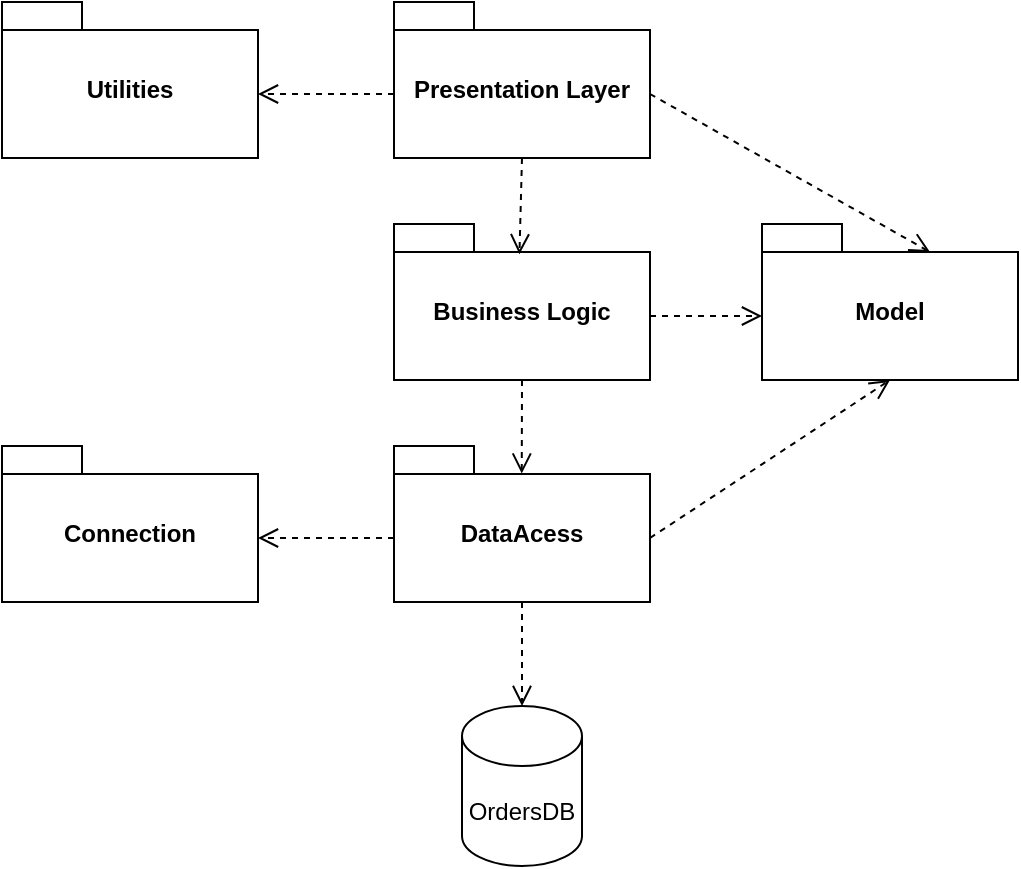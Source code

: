 <mxfile version="26.2.12" pages="3">
  <diagram name="Package-Diagram" id="-4kcNOzpLKwisnCuhh6N">
    <mxGraphModel dx="1669" dy="765" grid="0" gridSize="10" guides="1" tooltips="1" connect="1" arrows="1" fold="1" page="0" pageScale="1" pageWidth="850" pageHeight="1100" math="0" shadow="0">
      <root>
        <mxCell id="0" />
        <mxCell id="1" parent="0" />
        <mxCell id="PjSp7jdSA5BGJm08OEUA-1" value="Presentation Layer" style="shape=folder;fontStyle=1;spacingTop=10;tabWidth=40;tabHeight=14;tabPosition=left;html=1;whiteSpace=wrap;" vertex="1" parent="1">
          <mxGeometry x="136" y="16" width="128" height="78" as="geometry" />
        </mxCell>
        <mxCell id="PjSp7jdSA5BGJm08OEUA-5" value="Business Logic" style="shape=folder;fontStyle=1;spacingTop=10;tabWidth=40;tabHeight=14;tabPosition=left;html=1;whiteSpace=wrap;" vertex="1" parent="1">
          <mxGeometry x="136" y="127" width="128" height="78" as="geometry" />
        </mxCell>
        <mxCell id="PjSp7jdSA5BGJm08OEUA-6" value="DataAcess" style="shape=folder;fontStyle=1;spacingTop=10;tabWidth=40;tabHeight=14;tabPosition=left;html=1;whiteSpace=wrap;" vertex="1" parent="1">
          <mxGeometry x="136" y="238" width="128" height="78" as="geometry" />
        </mxCell>
        <mxCell id="PjSp7jdSA5BGJm08OEUA-7" value="Connection" style="shape=folder;fontStyle=1;spacingTop=10;tabWidth=40;tabHeight=14;tabPosition=left;html=1;whiteSpace=wrap;" vertex="1" parent="1">
          <mxGeometry x="-60" y="238" width="128" height="78" as="geometry" />
        </mxCell>
        <mxCell id="PjSp7jdSA5BGJm08OEUA-8" value="Model" style="shape=folder;fontStyle=1;spacingTop=10;tabWidth=40;tabHeight=14;tabPosition=left;html=1;whiteSpace=wrap;" vertex="1" parent="1">
          <mxGeometry x="320" y="127" width="128" height="78" as="geometry" />
        </mxCell>
        <mxCell id="PjSp7jdSA5BGJm08OEUA-9" value="Utilities" style="shape=folder;fontStyle=1;spacingTop=10;tabWidth=40;tabHeight=14;tabPosition=left;html=1;whiteSpace=wrap;" vertex="1" parent="1">
          <mxGeometry x="-60" y="16" width="128" height="78" as="geometry" />
        </mxCell>
        <mxCell id="PjSp7jdSA5BGJm08OEUA-10" value="" style="html=1;verticalAlign=bottom;endArrow=open;dashed=1;endSize=8;curved=0;rounded=0;fontSize=12;entryX=0;entryY=0;entryDx=128;entryDy=46;entryPerimeter=0;exitX=0;exitY=0;exitDx=0;exitDy=46;exitPerimeter=0;" edge="1" parent="1" source="PjSp7jdSA5BGJm08OEUA-1" target="PjSp7jdSA5BGJm08OEUA-9">
          <mxGeometry relative="1" as="geometry">
            <mxPoint x="174" y="229" as="sourcePoint" />
            <mxPoint x="94" y="229" as="targetPoint" />
          </mxGeometry>
        </mxCell>
        <mxCell id="PjSp7jdSA5BGJm08OEUA-11" value="" style="html=1;verticalAlign=bottom;endArrow=open;dashed=1;endSize=8;curved=0;rounded=0;fontSize=12;exitX=0.5;exitY=1;exitDx=0;exitDy=0;exitPerimeter=0;entryX=0.49;entryY=0.194;entryDx=0;entryDy=0;entryPerimeter=0;" edge="1" parent="1" source="PjSp7jdSA5BGJm08OEUA-1" target="PjSp7jdSA5BGJm08OEUA-5">
          <mxGeometry relative="1" as="geometry">
            <mxPoint x="241" y="229" as="sourcePoint" />
            <mxPoint x="161" y="229" as="targetPoint" />
          </mxGeometry>
        </mxCell>
        <mxCell id="PjSp7jdSA5BGJm08OEUA-12" value="" style="html=1;verticalAlign=bottom;endArrow=open;dashed=1;endSize=8;curved=0;rounded=0;fontSize=12;exitX=0.5;exitY=1;exitDx=0;exitDy=0;exitPerimeter=0;entryX=0.499;entryY=0.177;entryDx=0;entryDy=0;entryPerimeter=0;" edge="1" parent="1" source="PjSp7jdSA5BGJm08OEUA-5" target="PjSp7jdSA5BGJm08OEUA-6">
          <mxGeometry relative="1" as="geometry">
            <mxPoint x="224" y="232" as="sourcePoint" />
            <mxPoint x="220" y="248" as="targetPoint" />
          </mxGeometry>
        </mxCell>
        <mxCell id="PjSp7jdSA5BGJm08OEUA-14" value="" style="html=1;verticalAlign=bottom;endArrow=open;dashed=1;endSize=8;curved=0;rounded=0;fontSize=12;entryX=0;entryY=0;entryDx=0;entryDy=46;entryPerimeter=0;exitX=0;exitY=0;exitDx=128;exitDy=46;exitPerimeter=0;" edge="1" parent="1" source="PjSp7jdSA5BGJm08OEUA-5" target="PjSp7jdSA5BGJm08OEUA-8">
          <mxGeometry relative="1" as="geometry">
            <mxPoint x="241" y="229" as="sourcePoint" />
            <mxPoint x="161" y="229" as="targetPoint" />
          </mxGeometry>
        </mxCell>
        <mxCell id="PjSp7jdSA5BGJm08OEUA-15" value="" style="html=1;verticalAlign=bottom;endArrow=open;dashed=1;endSize=8;curved=0;rounded=0;fontSize=12;exitX=0;exitY=0;exitDx=128;exitDy=46;exitPerimeter=0;entryX=0.5;entryY=1;entryDx=0;entryDy=0;entryPerimeter=0;" edge="1" parent="1" source="PjSp7jdSA5BGJm08OEUA-6" target="PjSp7jdSA5BGJm08OEUA-8">
          <mxGeometry relative="1" as="geometry">
            <mxPoint x="241" y="229" as="sourcePoint" />
            <mxPoint x="161" y="229" as="targetPoint" />
          </mxGeometry>
        </mxCell>
        <mxCell id="PjSp7jdSA5BGJm08OEUA-16" value="" style="html=1;verticalAlign=bottom;endArrow=open;dashed=1;endSize=8;curved=0;rounded=0;fontSize=12;entryX=0;entryY=0;entryDx=128;entryDy=46;entryPerimeter=0;exitX=0;exitY=0;exitDx=0;exitDy=46;exitPerimeter=0;" edge="1" parent="1" source="PjSp7jdSA5BGJm08OEUA-6" target="PjSp7jdSA5BGJm08OEUA-7">
          <mxGeometry relative="1" as="geometry">
            <mxPoint x="241" y="229" as="sourcePoint" />
            <mxPoint x="161" y="229" as="targetPoint" />
          </mxGeometry>
        </mxCell>
        <mxCell id="PjSp7jdSA5BGJm08OEUA-17" value="OrdersDB" style="shape=cylinder3;whiteSpace=wrap;html=1;boundedLbl=1;backgroundOutline=1;size=15;" vertex="1" parent="1">
          <mxGeometry x="170" y="368" width="60" height="80" as="geometry" />
        </mxCell>
        <mxCell id="PjSp7jdSA5BGJm08OEUA-18" value="" style="html=1;verticalAlign=bottom;endArrow=open;dashed=1;endSize=8;curved=0;rounded=0;fontSize=12;entryX=0.5;entryY=0;entryDx=0;entryDy=0;entryPerimeter=0;exitX=0.5;exitY=1;exitDx=0;exitDy=0;exitPerimeter=0;" edge="1" parent="1" source="PjSp7jdSA5BGJm08OEUA-6" target="PjSp7jdSA5BGJm08OEUA-17">
          <mxGeometry relative="1" as="geometry">
            <mxPoint x="241" y="382" as="sourcePoint" />
            <mxPoint x="161" y="382" as="targetPoint" />
          </mxGeometry>
        </mxCell>
        <mxCell id="PjSp7jdSA5BGJm08OEUA-19" value="" style="html=1;verticalAlign=bottom;endArrow=open;dashed=1;endSize=8;curved=0;rounded=0;fontSize=12;entryX=0;entryY=0;entryDx=84;entryDy=14;entryPerimeter=0;exitX=0;exitY=0;exitDx=128;exitDy=46;exitPerimeter=0;" edge="1" parent="1" source="PjSp7jdSA5BGJm08OEUA-1" target="PjSp7jdSA5BGJm08OEUA-8">
          <mxGeometry relative="1" as="geometry">
            <mxPoint x="241" y="179" as="sourcePoint" />
            <mxPoint x="161" y="179" as="targetPoint" />
          </mxGeometry>
        </mxCell>
      </root>
    </mxGraphModel>
  </diagram>
  <diagram id="JmT1CQ8cXsfUS5jKB0Rc" name="UML_Class_Diagram">
    <mxGraphModel dx="2938" dy="2330" grid="0" gridSize="10" guides="1" tooltips="1" connect="1" arrows="1" fold="1" page="0" pageScale="1" pageWidth="850" pageHeight="1100" math="0" shadow="0">
      <root>
        <mxCell id="0" />
        <mxCell id="1" parent="0" />
        <mxCell id="Czbqzu1dcFvYARV3h8Ns-1" value="BillBLL" style="swimlane;fontStyle=1;align=center;verticalAlign=top;childLayout=stackLayout;horizontal=1;startSize=26;horizontalStack=0;resizeParent=1;resizeParentMax=0;resizeLast=0;collapsible=1;marginBottom=0;whiteSpace=wrap;html=1;" vertex="1" parent="1">
          <mxGeometry x="825" y="498" width="160" height="86" as="geometry" />
        </mxCell>
        <mxCell id="Czbqzu1dcFvYARV3h8Ns-2" value="- billDAO: BillDAO" style="text;strokeColor=none;fillColor=none;align=left;verticalAlign=top;spacingLeft=4;spacingRight=4;overflow=hidden;rotatable=0;points=[[0,0.5],[1,0.5]];portConstraint=eastwest;whiteSpace=wrap;html=1;" vertex="1" parent="Czbqzu1dcFvYARV3h8Ns-1">
          <mxGeometry y="26" width="160" height="26" as="geometry" />
        </mxCell>
        <mxCell id="Czbqzu1dcFvYARV3h8Ns-3" value="" style="line;strokeWidth=1;fillColor=none;align=left;verticalAlign=middle;spacingTop=-1;spacingLeft=3;spacingRight=3;rotatable=0;labelPosition=right;points=[];portConstraint=eastwest;strokeColor=inherit;" vertex="1" parent="Czbqzu1dcFvYARV3h8Ns-1">
          <mxGeometry y="52" width="160" height="8" as="geometry" />
        </mxCell>
        <mxCell id="Czbqzu1dcFvYARV3h8Ns-4" value="+getAllBills(): List&amp;lt;Bill&amp;gt;" style="text;strokeColor=none;fillColor=none;align=left;verticalAlign=top;spacingLeft=4;spacingRight=4;overflow=hidden;rotatable=0;points=[[0,0.5],[1,0.5]];portConstraint=eastwest;whiteSpace=wrap;html=1;" vertex="1" parent="Czbqzu1dcFvYARV3h8Ns-1">
          <mxGeometry y="60" width="160" height="26" as="geometry" />
        </mxCell>
        <mxCell id="Czbqzu1dcFvYARV3h8Ns-5" value="ClientBLL" style="swimlane;fontStyle=1;align=center;verticalAlign=top;childLayout=stackLayout;horizontal=1;startSize=26;horizontalStack=0;resizeParent=1;resizeParentMax=0;resizeLast=0;collapsible=1;marginBottom=0;whiteSpace=wrap;html=1;" vertex="1" parent="1">
          <mxGeometry x="-161" y="484" width="216" height="178" as="geometry" />
        </mxCell>
        <mxCell id="Czbqzu1dcFvYARV3h8Ns-6" value="-clientDAO: ClientDAO" style="text;strokeColor=none;fillColor=none;align=left;verticalAlign=top;spacingLeft=4;spacingRight=4;overflow=hidden;rotatable=0;points=[[0,0.5],[1,0.5]];portConstraint=eastwest;whiteSpace=wrap;html=1;" vertex="1" parent="Czbqzu1dcFvYARV3h8Ns-5">
          <mxGeometry y="26" width="216" height="26" as="geometry" />
        </mxCell>
        <mxCell id="Czbqzu1dcFvYARV3h8Ns-7" value="" style="line;strokeWidth=1;fillColor=none;align=left;verticalAlign=middle;spacingTop=-1;spacingLeft=3;spacingRight=3;rotatable=0;labelPosition=right;points=[];portConstraint=eastwest;strokeColor=inherit;" vertex="1" parent="Czbqzu1dcFvYARV3h8Ns-5">
          <mxGeometry y="52" width="216" height="8" as="geometry" />
        </mxCell>
        <mxCell id="Czbqzu1dcFvYARV3h8Ns-8" value="+ getAllCleints(): List&amp;lt;Client&amp;gt;&lt;div&gt;+ getAllActiveClients(): List&amp;lt;Client&amp;gt;&lt;/div&gt;&lt;div&gt;+ addClient(client: Client): void&lt;/div&gt;&lt;div&gt;+ updateClient(client: Client): void&lt;/div&gt;&lt;div&gt;+ softDeleteClient(client: Client): void&lt;/div&gt;&lt;div&gt;+ findById(id: int): Client&lt;/div&gt;&lt;div&gt;+ hardDeleteById(id: int): void&lt;/div&gt;" style="text;strokeColor=none;fillColor=none;align=left;verticalAlign=top;spacingLeft=4;spacingRight=4;overflow=hidden;rotatable=0;points=[[0,0.5],[1,0.5]];portConstraint=eastwest;whiteSpace=wrap;html=1;" vertex="1" parent="Czbqzu1dcFvYARV3h8Ns-5">
          <mxGeometry y="60" width="216" height="118" as="geometry" />
        </mxCell>
        <mxCell id="Czbqzu1dcFvYARV3h8Ns-9" value="OrderBLL" style="swimlane;fontStyle=1;align=center;verticalAlign=top;childLayout=stackLayout;horizontal=1;startSize=26;horizontalStack=0;resizeParent=1;resizeParentMax=0;resizeLast=0;collapsible=1;marginBottom=0;whiteSpace=wrap;html=1;" vertex="1" parent="1">
          <mxGeometry x="114.5" y="484" width="221" height="148" as="geometry" />
        </mxCell>
        <mxCell id="Czbqzu1dcFvYARV3h8Ns-10" value="- orderDAO: OrderDAO&lt;div&gt;- productDAO: productDAO&lt;/div&gt;&lt;div&gt;- clientDAO: ClientDAO&lt;/div&gt;&lt;div&gt;- billDAO: BillDAO&lt;/div&gt;" style="text;strokeColor=none;fillColor=none;align=left;verticalAlign=top;spacingLeft=4;spacingRight=4;overflow=hidden;rotatable=0;points=[[0,0.5],[1,0.5]];portConstraint=eastwest;whiteSpace=wrap;html=1;" vertex="1" parent="Czbqzu1dcFvYARV3h8Ns-9">
          <mxGeometry y="26" width="221" height="69" as="geometry" />
        </mxCell>
        <mxCell id="Czbqzu1dcFvYARV3h8Ns-11" value="" style="line;strokeWidth=1;fillColor=none;align=left;verticalAlign=middle;spacingTop=-1;spacingLeft=3;spacingRight=3;rotatable=0;labelPosition=right;points=[];portConstraint=eastwest;strokeColor=inherit;" vertex="1" parent="Czbqzu1dcFvYARV3h8Ns-9">
          <mxGeometry y="95" width="221" height="8" as="geometry" />
        </mxCell>
        <mxCell id="Czbqzu1dcFvYARV3h8Ns-12" value="+ getAllOrders(): List&amp;lt;Orders&amp;gt;&lt;div&gt;+placeOrder(order Orders): String&lt;/div&gt;&lt;div&gt;&lt;br&gt;&lt;/div&gt;" style="text;strokeColor=none;fillColor=none;align=left;verticalAlign=top;spacingLeft=4;spacingRight=4;overflow=hidden;rotatable=0;points=[[0,0.5],[1,0.5]];portConstraint=eastwest;whiteSpace=wrap;html=1;" vertex="1" parent="Czbqzu1dcFvYARV3h8Ns-9">
          <mxGeometry y="103" width="221" height="45" as="geometry" />
        </mxCell>
        <mxCell id="Czbqzu1dcFvYARV3h8Ns-13" value="ProductBLL" style="swimlane;fontStyle=1;align=center;verticalAlign=top;childLayout=stackLayout;horizontal=1;startSize=26;horizontalStack=0;resizeParent=1;resizeParentMax=0;resizeLast=0;collapsible=1;marginBottom=0;whiteSpace=wrap;html=1;" vertex="1" parent="1">
          <mxGeometry x="436" y="484" width="248" height="180" as="geometry" />
        </mxCell>
        <mxCell id="Czbqzu1dcFvYARV3h8Ns-14" value="- productDAO: ProductDAO" style="text;strokeColor=none;fillColor=none;align=left;verticalAlign=top;spacingLeft=4;spacingRight=4;overflow=hidden;rotatable=0;points=[[0,0.5],[1,0.5]];portConstraint=eastwest;whiteSpace=wrap;html=1;" vertex="1" parent="Czbqzu1dcFvYARV3h8Ns-13">
          <mxGeometry y="26" width="248" height="26" as="geometry" />
        </mxCell>
        <mxCell id="Czbqzu1dcFvYARV3h8Ns-15" value="" style="line;strokeWidth=1;fillColor=none;align=left;verticalAlign=middle;spacingTop=-1;spacingLeft=3;spacingRight=3;rotatable=0;labelPosition=right;points=[];portConstraint=eastwest;strokeColor=inherit;" vertex="1" parent="Czbqzu1dcFvYARV3h8Ns-13">
          <mxGeometry y="52" width="248" height="8" as="geometry" />
        </mxCell>
        <mxCell id="Czbqzu1dcFvYARV3h8Ns-16" value="+ getAllProducts(): List&amp;lt;Product&amp;gt;&lt;div&gt;+ getAllActiveProducts(): List&amp;lt;Product&amp;gt;&lt;/div&gt;&lt;div&gt;+ addProduct(product Product): void&lt;/div&gt;&lt;div&gt;+ updateProduct(product Product): void&lt;/div&gt;&lt;div&gt;+ softDeleteProduct(product Product) void&lt;/div&gt;&lt;div&gt;+ findById(id: int): Product&lt;/div&gt;&lt;div&gt;+ hardDeleteById(id: int): void&lt;/div&gt;" style="text;strokeColor=none;fillColor=none;align=left;verticalAlign=top;spacingLeft=4;spacingRight=4;overflow=hidden;rotatable=0;points=[[0,0.5],[1,0.5]];portConstraint=eastwest;whiteSpace=wrap;html=1;" vertex="1" parent="Czbqzu1dcFvYARV3h8Ns-13">
          <mxGeometry y="60" width="248" height="120" as="geometry" />
        </mxCell>
        <mxCell id="Czbqzu1dcFvYARV3h8Ns-17" value="ConnectionFactory" style="swimlane;fontStyle=1;align=center;verticalAlign=top;childLayout=stackLayout;horizontal=1;startSize=26;horizontalStack=0;resizeParent=1;resizeParentMax=0;resizeLast=0;collapsible=1;marginBottom=0;whiteSpace=wrap;html=1;" vertex="1" parent="1">
          <mxGeometry x="394.5" y="-547" width="234" height="207" as="geometry" />
        </mxCell>
        <mxCell id="Czbqzu1dcFvYARV3h8Ns-18" value="- LOGGER: Logger&lt;div&gt;- DRIVER: String&lt;/div&gt;&lt;div&gt;- DBURL: String&lt;/div&gt;&lt;div&gt;- USER: String&lt;/div&gt;&lt;div&gt;- PASS: String&lt;/div&gt;" style="text;strokeColor=none;fillColor=none;align=left;verticalAlign=top;spacingLeft=4;spacingRight=4;overflow=hidden;rotatable=0;points=[[0,0.5],[1,0.5]];portConstraint=eastwest;whiteSpace=wrap;html=1;" vertex="1" parent="Czbqzu1dcFvYARV3h8Ns-17">
          <mxGeometry y="26" width="234" height="85" as="geometry" />
        </mxCell>
        <mxCell id="Czbqzu1dcFvYARV3h8Ns-19" value="" style="line;strokeWidth=1;fillColor=none;align=left;verticalAlign=middle;spacingTop=-1;spacingLeft=3;spacingRight=3;rotatable=0;labelPosition=right;points=[];portConstraint=eastwest;strokeColor=inherit;" vertex="1" parent="Czbqzu1dcFvYARV3h8Ns-17">
          <mxGeometry y="111" width="234" height="8" as="geometry" />
        </mxCell>
        <mxCell id="Czbqzu1dcFvYARV3h8Ns-20" value="+ createConection(): Connection&lt;div&gt;+ getCOnnection(): Connection&lt;/div&gt;&lt;div&gt;+ close(connection: Connection): void&lt;/div&gt;&lt;div&gt;+close(statement: Statement): void&lt;/div&gt;&lt;div&gt;+ close(resultSet: ResultSet): void&lt;/div&gt;" style="text;strokeColor=none;fillColor=none;align=left;verticalAlign=top;spacingLeft=4;spacingRight=4;overflow=hidden;rotatable=0;points=[[0,0.5],[1,0.5]];portConstraint=eastwest;whiteSpace=wrap;html=1;" vertex="1" parent="Czbqzu1dcFvYARV3h8Ns-17">
          <mxGeometry y="119" width="234" height="88" as="geometry" />
        </mxCell>
        <mxCell id="Czbqzu1dcFvYARV3h8Ns-21" value="AbstractDAO" style="swimlane;fontStyle=1;align=center;verticalAlign=top;childLayout=stackLayout;horizontal=1;startSize=26;horizontalStack=0;resizeParent=1;resizeParentMax=0;resizeLast=0;collapsible=1;marginBottom=0;whiteSpace=wrap;html=1;" vertex="1" parent="1">
          <mxGeometry x="19" y="-156" width="443" height="322" as="geometry" />
        </mxCell>
        <mxCell id="Czbqzu1dcFvYARV3h8Ns-22" value="- LOGGER: Logger&lt;div&gt;-type Class&amp;lt;T&amp;gt;&lt;/div&gt;" style="text;strokeColor=none;fillColor=none;align=left;verticalAlign=top;spacingLeft=4;spacingRight=4;overflow=hidden;rotatable=0;points=[[0,0.5],[1,0.5]];portConstraint=eastwest;whiteSpace=wrap;html=1;" vertex="1" parent="Czbqzu1dcFvYARV3h8Ns-21">
          <mxGeometry y="26" width="443" height="40" as="geometry" />
        </mxCell>
        <mxCell id="Czbqzu1dcFvYARV3h8Ns-23" value="" style="line;strokeWidth=1;fillColor=none;align=left;verticalAlign=middle;spacingTop=-1;spacingLeft=3;spacingRight=3;rotatable=0;labelPosition=right;points=[];portConstraint=eastwest;strokeColor=inherit;" vertex="1" parent="Czbqzu1dcFvYARV3h8Ns-21">
          <mxGeometry y="66" width="443" height="8" as="geometry" />
        </mxCell>
        <mxCell id="Czbqzu1dcFvYARV3h8Ns-24" value="- createSelectQuery(field: String): String&lt;div&gt;- createInsertQuery(fields: StringBuilder, values: StringBuilder): String&lt;/div&gt;&lt;div&gt;- createUpdateQuery(): String&lt;/div&gt;&lt;div&gt;+ findAll(): List&amp;lt;T&amp;gt;&lt;/div&gt;&lt;div&gt;+ findById(id: int): T&lt;/div&gt;&lt;div&gt;+ createObjects(resultSet ResultSet): List&amp;lt;T&amp;gt;&lt;/div&gt;&lt;div&gt;- getNoArgsCOnstructor(): Constructor&amp;lt;?&amp;gt;&lt;/div&gt;&lt;div&gt;- populateFieldsFromResultSet(instance T, resultSet ResultSet): void&lt;/div&gt;&lt;div&gt;+ insert(object T): void&lt;/div&gt;&lt;div&gt;- setPreparedStatementVlaues(statement PreparedStatement, fields Field[], object T): void&lt;/div&gt;&lt;div&gt;- setGeneratedId(statement PreparedSttaement, object T): void&lt;/div&gt;&lt;div&gt;+ update(object T): void&lt;/div&gt;&lt;div&gt;- setUpdateStatementValues(statement: PreparedStatement, object: T): void&lt;/div&gt;&lt;div&gt;+ softDelete(object T): void&lt;/div&gt;&lt;div&gt;+ hardDeleteByID(id: int): void&lt;/div&gt;" style="text;strokeColor=none;fillColor=none;align=left;verticalAlign=top;spacingLeft=4;spacingRight=4;overflow=hidden;rotatable=0;points=[[0,0.5],[1,0.5]];portConstraint=eastwest;whiteSpace=wrap;html=1;" vertex="1" parent="Czbqzu1dcFvYARV3h8Ns-21">
          <mxGeometry y="74" width="443" height="248" as="geometry" />
        </mxCell>
        <mxCell id="Czbqzu1dcFvYARV3h8Ns-25" value="BillDAO" style="swimlane;fontStyle=1;align=center;verticalAlign=top;childLayout=stackLayout;horizontal=1;startSize=26;horizontalStack=0;resizeParent=1;resizeParentMax=0;resizeLast=0;collapsible=1;marginBottom=0;whiteSpace=wrap;html=1;" vertex="1" parent="1">
          <mxGeometry x="726" y="200" width="161" height="107" as="geometry" />
        </mxCell>
        <mxCell id="Czbqzu1dcFvYARV3h8Ns-26" value="." style="text;strokeColor=none;fillColor=none;align=left;verticalAlign=top;spacingLeft=4;spacingRight=4;overflow=hidden;rotatable=0;points=[[0,0.5],[1,0.5]];portConstraint=eastwest;whiteSpace=wrap;html=1;" vertex="1" parent="Czbqzu1dcFvYARV3h8Ns-25">
          <mxGeometry y="26" width="161" height="26" as="geometry" />
        </mxCell>
        <mxCell id="Czbqzu1dcFvYARV3h8Ns-27" value="" style="line;strokeWidth=1;fillColor=none;align=left;verticalAlign=middle;spacingTop=-1;spacingLeft=3;spacingRight=3;rotatable=0;labelPosition=right;points=[];portConstraint=eastwest;strokeColor=inherit;" vertex="1" parent="Czbqzu1dcFvYARV3h8Ns-25">
          <mxGeometry y="52" width="161" height="8" as="geometry" />
        </mxCell>
        <mxCell id="Czbqzu1dcFvYARV3h8Ns-28" value="+ insert(bill Bill): void&lt;div&gt;+ findAll(): List&amp;lt;Bill&amp;gt;&lt;/div&gt;" style="text;strokeColor=none;fillColor=none;align=left;verticalAlign=top;spacingLeft=4;spacingRight=4;overflow=hidden;rotatable=0;points=[[0,0.5],[1,0.5]];portConstraint=eastwest;whiteSpace=wrap;html=1;" vertex="1" parent="Czbqzu1dcFvYARV3h8Ns-25">
          <mxGeometry y="60" width="161" height="47" as="geometry" />
        </mxCell>
        <mxCell id="Czbqzu1dcFvYARV3h8Ns-29" value="ClientDAO" style="swimlane;fontStyle=1;align=center;verticalAlign=top;childLayout=stackLayout;horizontal=1;startSize=26;horizontalStack=0;resizeParent=1;resizeParentMax=0;resizeLast=0;collapsible=1;marginBottom=0;whiteSpace=wrap;html=1;" vertex="1" parent="1">
          <mxGeometry x="-97" y="263" width="160" height="86" as="geometry" />
        </mxCell>
        <mxCell id="Czbqzu1dcFvYARV3h8Ns-30" value="." style="text;strokeColor=none;fillColor=none;align=left;verticalAlign=top;spacingLeft=4;spacingRight=4;overflow=hidden;rotatable=0;points=[[0,0.5],[1,0.5]];portConstraint=eastwest;whiteSpace=wrap;html=1;" vertex="1" parent="Czbqzu1dcFvYARV3h8Ns-29">
          <mxGeometry y="26" width="160" height="26" as="geometry" />
        </mxCell>
        <mxCell id="Czbqzu1dcFvYARV3h8Ns-31" value="" style="line;strokeWidth=1;fillColor=none;align=left;verticalAlign=middle;spacingTop=-1;spacingLeft=3;spacingRight=3;rotatable=0;labelPosition=right;points=[];portConstraint=eastwest;strokeColor=inherit;" vertex="1" parent="Czbqzu1dcFvYARV3h8Ns-29">
          <mxGeometry y="52" width="160" height="8" as="geometry" />
        </mxCell>
        <mxCell id="Czbqzu1dcFvYARV3h8Ns-32" value="." style="text;strokeColor=none;fillColor=none;align=left;verticalAlign=top;spacingLeft=4;spacingRight=4;overflow=hidden;rotatable=0;points=[[0,0.5],[1,0.5]];portConstraint=eastwest;whiteSpace=wrap;html=1;" vertex="1" parent="Czbqzu1dcFvYARV3h8Ns-29">
          <mxGeometry y="60" width="160" height="26" as="geometry" />
        </mxCell>
        <mxCell id="Czbqzu1dcFvYARV3h8Ns-33" value="OrderDAO" style="swimlane;fontStyle=1;align=center;verticalAlign=top;childLayout=stackLayout;horizontal=1;startSize=26;horizontalStack=0;resizeParent=1;resizeParentMax=0;resizeLast=0;collapsible=1;marginBottom=0;whiteSpace=wrap;html=1;" vertex="1" parent="1">
          <mxGeometry x="145" y="263" width="160" height="86" as="geometry" />
        </mxCell>
        <mxCell id="Czbqzu1dcFvYARV3h8Ns-34" value="." style="text;strokeColor=none;fillColor=none;align=left;verticalAlign=top;spacingLeft=4;spacingRight=4;overflow=hidden;rotatable=0;points=[[0,0.5],[1,0.5]];portConstraint=eastwest;whiteSpace=wrap;html=1;" vertex="1" parent="Czbqzu1dcFvYARV3h8Ns-33">
          <mxGeometry y="26" width="160" height="26" as="geometry" />
        </mxCell>
        <mxCell id="Czbqzu1dcFvYARV3h8Ns-35" value="" style="line;strokeWidth=1;fillColor=none;align=left;verticalAlign=middle;spacingTop=-1;spacingLeft=3;spacingRight=3;rotatable=0;labelPosition=right;points=[];portConstraint=eastwest;strokeColor=inherit;" vertex="1" parent="Czbqzu1dcFvYARV3h8Ns-33">
          <mxGeometry y="52" width="160" height="8" as="geometry" />
        </mxCell>
        <mxCell id="Czbqzu1dcFvYARV3h8Ns-36" value="." style="text;strokeColor=none;fillColor=none;align=left;verticalAlign=top;spacingLeft=4;spacingRight=4;overflow=hidden;rotatable=0;points=[[0,0.5],[1,0.5]];portConstraint=eastwest;whiteSpace=wrap;html=1;" vertex="1" parent="Czbqzu1dcFvYARV3h8Ns-33">
          <mxGeometry y="60" width="160" height="26" as="geometry" />
        </mxCell>
        <mxCell id="Czbqzu1dcFvYARV3h8Ns-37" value="ProductDAO" style="swimlane;fontStyle=1;align=center;verticalAlign=top;childLayout=stackLayout;horizontal=1;startSize=26;horizontalStack=0;resizeParent=1;resizeParentMax=0;resizeLast=0;collapsible=1;marginBottom=0;whiteSpace=wrap;html=1;" vertex="1" parent="1">
          <mxGeometry x="381" y="263" width="160" height="86" as="geometry" />
        </mxCell>
        <mxCell id="Czbqzu1dcFvYARV3h8Ns-38" value="." style="text;strokeColor=none;fillColor=none;align=left;verticalAlign=top;spacingLeft=4;spacingRight=4;overflow=hidden;rotatable=0;points=[[0,0.5],[1,0.5]];portConstraint=eastwest;whiteSpace=wrap;html=1;" vertex="1" parent="Czbqzu1dcFvYARV3h8Ns-37">
          <mxGeometry y="26" width="160" height="26" as="geometry" />
        </mxCell>
        <mxCell id="Czbqzu1dcFvYARV3h8Ns-39" value="" style="line;strokeWidth=1;fillColor=none;align=left;verticalAlign=middle;spacingTop=-1;spacingLeft=3;spacingRight=3;rotatable=0;labelPosition=right;points=[];portConstraint=eastwest;strokeColor=inherit;" vertex="1" parent="Czbqzu1dcFvYARV3h8Ns-37">
          <mxGeometry y="52" width="160" height="8" as="geometry" />
        </mxCell>
        <mxCell id="Czbqzu1dcFvYARV3h8Ns-40" value="." style="text;strokeColor=none;fillColor=none;align=left;verticalAlign=top;spacingLeft=4;spacingRight=4;overflow=hidden;rotatable=0;points=[[0,0.5],[1,0.5]];portConstraint=eastwest;whiteSpace=wrap;html=1;" vertex="1" parent="Czbqzu1dcFvYARV3h8Ns-37">
          <mxGeometry y="60" width="160" height="26" as="geometry" />
        </mxCell>
        <mxCell id="Czbqzu1dcFvYARV3h8Ns-41" value="Bill" style="swimlane;fontStyle=1;align=center;verticalAlign=top;childLayout=stackLayout;horizontal=1;startSize=26;horizontalStack=0;resizeParent=1;resizeParentMax=0;resizeLast=0;collapsible=1;marginBottom=0;whiteSpace=wrap;html=1;" vertex="1" parent="1">
          <mxGeometry x="825" y="798" width="170" height="127" as="geometry" />
        </mxCell>
        <mxCell id="Czbqzu1dcFvYARV3h8Ns-42" value="+ id: Int&lt;div&gt;+ orderId: int&lt;/div&gt;&lt;div&gt;+ clientName: String&lt;/div&gt;&lt;div&gt;+ productName: String&lt;/div&gt;&lt;div&gt;+ quantity: int&lt;/div&gt;&lt;div&gt;+ totalPrice: double&lt;/div&gt;&lt;div&gt;&lt;br&gt;&lt;/div&gt;" style="text;strokeColor=none;fillColor=none;align=left;verticalAlign=top;spacingLeft=4;spacingRight=4;overflow=hidden;rotatable=0;points=[[0,0.5],[1,0.5]];portConstraint=eastwest;whiteSpace=wrap;html=1;" vertex="1" parent="Czbqzu1dcFvYARV3h8Ns-41">
          <mxGeometry y="26" width="170" height="93" as="geometry" />
        </mxCell>
        <mxCell id="Czbqzu1dcFvYARV3h8Ns-43" value="" style="line;strokeWidth=1;fillColor=none;align=left;verticalAlign=middle;spacingTop=-1;spacingLeft=3;spacingRight=3;rotatable=0;labelPosition=right;points=[];portConstraint=eastwest;strokeColor=inherit;" vertex="1" parent="Czbqzu1dcFvYARV3h8Ns-41">
          <mxGeometry y="119" width="170" height="8" as="geometry" />
        </mxCell>
        <mxCell id="Czbqzu1dcFvYARV3h8Ns-45" value="Client" style="swimlane;fontStyle=1;align=center;verticalAlign=top;childLayout=stackLayout;horizontal=1;startSize=26;horizontalStack=0;resizeParent=1;resizeParentMax=0;resizeLast=0;collapsible=1;marginBottom=0;whiteSpace=wrap;html=1;" vertex="1" parent="1">
          <mxGeometry x="-153" y="781" width="160" height="172" as="geometry" />
        </mxCell>
        <mxCell id="Czbqzu1dcFvYARV3h8Ns-46" value="- id: int&lt;div&gt;- name: String&lt;/div&gt;&lt;div&gt;- address: String&lt;/div&gt;&lt;div&gt;- email: String&lt;/div&gt;&lt;div&gt;- phone: String&lt;/div&gt;&lt;div&gt;- status: Status&lt;/div&gt;" style="text;strokeColor=none;fillColor=none;align=left;verticalAlign=top;spacingLeft=4;spacingRight=4;overflow=hidden;rotatable=0;points=[[0,0.5],[1,0.5]];portConstraint=eastwest;whiteSpace=wrap;html=1;" vertex="1" parent="Czbqzu1dcFvYARV3h8Ns-45">
          <mxGeometry y="26" width="160" height="112" as="geometry" />
        </mxCell>
        <mxCell id="Czbqzu1dcFvYARV3h8Ns-47" value="" style="line;strokeWidth=1;fillColor=none;align=left;verticalAlign=middle;spacingTop=-1;spacingLeft=3;spacingRight=3;rotatable=0;labelPosition=right;points=[];portConstraint=eastwest;strokeColor=inherit;" vertex="1" parent="Czbqzu1dcFvYARV3h8Ns-45">
          <mxGeometry y="138" width="160" height="8" as="geometry" />
        </mxCell>
        <mxCell id="Czbqzu1dcFvYARV3h8Ns-48" value="." style="text;strokeColor=none;fillColor=none;align=left;verticalAlign=top;spacingLeft=4;spacingRight=4;overflow=hidden;rotatable=0;points=[[0,0.5],[1,0.5]];portConstraint=eastwest;whiteSpace=wrap;html=1;" vertex="1" parent="Czbqzu1dcFvYARV3h8Ns-45">
          <mxGeometry y="146" width="160" height="26" as="geometry" />
        </mxCell>
        <mxCell id="Czbqzu1dcFvYARV3h8Ns-49" value="Orders" style="swimlane;fontStyle=1;align=center;verticalAlign=top;childLayout=stackLayout;horizontal=1;startSize=26;horizontalStack=0;resizeParent=1;resizeParentMax=0;resizeLast=0;collapsible=1;marginBottom=0;whiteSpace=wrap;html=1;" vertex="1" parent="1">
          <mxGeometry x="138" y="811" width="160" height="129" as="geometry" />
        </mxCell>
        <mxCell id="Czbqzu1dcFvYARV3h8Ns-50" value="- id: int&lt;div&gt;- clientId: int&lt;/div&gt;&lt;div&gt;- productId: int&lt;/div&gt;&lt;div&gt;- quantitiy: int&lt;/div&gt;" style="text;strokeColor=none;fillColor=none;align=left;verticalAlign=top;spacingLeft=4;spacingRight=4;overflow=hidden;rotatable=0;points=[[0,0.5],[1,0.5]];portConstraint=eastwest;whiteSpace=wrap;html=1;" vertex="1" parent="Czbqzu1dcFvYARV3h8Ns-49">
          <mxGeometry y="26" width="160" height="69" as="geometry" />
        </mxCell>
        <mxCell id="Czbqzu1dcFvYARV3h8Ns-51" value="" style="line;strokeWidth=1;fillColor=none;align=left;verticalAlign=middle;spacingTop=-1;spacingLeft=3;spacingRight=3;rotatable=0;labelPosition=right;points=[];portConstraint=eastwest;strokeColor=inherit;" vertex="1" parent="Czbqzu1dcFvYARV3h8Ns-49">
          <mxGeometry y="95" width="160" height="8" as="geometry" />
        </mxCell>
        <mxCell id="Czbqzu1dcFvYARV3h8Ns-52" value="." style="text;strokeColor=none;fillColor=none;align=left;verticalAlign=top;spacingLeft=4;spacingRight=4;overflow=hidden;rotatable=0;points=[[0,0.5],[1,0.5]];portConstraint=eastwest;whiteSpace=wrap;html=1;" vertex="1" parent="Czbqzu1dcFvYARV3h8Ns-49">
          <mxGeometry y="103" width="160" height="26" as="geometry" />
        </mxCell>
        <mxCell id="Czbqzu1dcFvYARV3h8Ns-53" value="Product" style="swimlane;fontStyle=1;align=center;verticalAlign=top;childLayout=stackLayout;horizontal=1;startSize=26;horizontalStack=0;resizeParent=1;resizeParentMax=0;resizeLast=0;collapsible=1;marginBottom=0;whiteSpace=wrap;html=1;" vertex="1" parent="1">
          <mxGeometry x="534" y="794" width="160" height="146" as="geometry" />
        </mxCell>
        <mxCell id="Czbqzu1dcFvYARV3h8Ns-54" value="- id: int&amp;nbsp;&lt;div&gt;- name: String&lt;/div&gt;&lt;div&gt;- quantity: int&lt;/div&gt;&lt;div&gt;- price: double&lt;/div&gt;&lt;div&gt;- status: Status&lt;/div&gt;" style="text;strokeColor=none;fillColor=none;align=left;verticalAlign=top;spacingLeft=4;spacingRight=4;overflow=hidden;rotatable=0;points=[[0,0.5],[1,0.5]];portConstraint=eastwest;whiteSpace=wrap;html=1;" vertex="1" parent="Czbqzu1dcFvYARV3h8Ns-53">
          <mxGeometry y="26" width="160" height="86" as="geometry" />
        </mxCell>
        <mxCell id="Czbqzu1dcFvYARV3h8Ns-55" value="" style="line;strokeWidth=1;fillColor=none;align=left;verticalAlign=middle;spacingTop=-1;spacingLeft=3;spacingRight=3;rotatable=0;labelPosition=right;points=[];portConstraint=eastwest;strokeColor=inherit;" vertex="1" parent="Czbqzu1dcFvYARV3h8Ns-53">
          <mxGeometry y="112" width="160" height="8" as="geometry" />
        </mxCell>
        <mxCell id="Czbqzu1dcFvYARV3h8Ns-56" value="." style="text;strokeColor=none;fillColor=none;align=left;verticalAlign=top;spacingLeft=4;spacingRight=4;overflow=hidden;rotatable=0;points=[[0,0.5],[1,0.5]];portConstraint=eastwest;whiteSpace=wrap;html=1;" vertex="1" parent="Czbqzu1dcFvYARV3h8Ns-53">
          <mxGeometry y="120" width="160" height="26" as="geometry" />
        </mxCell>
        <mxCell id="Czbqzu1dcFvYARV3h8Ns-57" value="Status&amp;nbsp;&lt;div&gt;(enum)&lt;/div&gt;" style="swimlane;fontStyle=1;align=center;verticalAlign=top;childLayout=stackLayout;horizontal=1;startSize=41;horizontalStack=0;resizeParent=1;resizeParentMax=0;resizeLast=0;collapsible=1;marginBottom=0;whiteSpace=wrap;html=1;" vertex="1" parent="1">
          <mxGeometry x="160.5" y="1079" width="160" height="87" as="geometry" />
        </mxCell>
        <mxCell id="Czbqzu1dcFvYARV3h8Ns-58" value="ACTIVE&lt;div&gt;DELETED&lt;/div&gt;" style="text;strokeColor=none;fillColor=none;align=left;verticalAlign=top;spacingLeft=4;spacingRight=4;overflow=hidden;rotatable=0;points=[[0,0.5],[1,0.5]];portConstraint=eastwest;whiteSpace=wrap;html=1;" vertex="1" parent="Czbqzu1dcFvYARV3h8Ns-57">
          <mxGeometry y="41" width="160" height="38" as="geometry" />
        </mxCell>
        <mxCell id="Czbqzu1dcFvYARV3h8Ns-59" value="" style="line;strokeWidth=1;fillColor=none;align=left;verticalAlign=middle;spacingTop=-1;spacingLeft=3;spacingRight=3;rotatable=0;labelPosition=right;points=[];portConstraint=eastwest;strokeColor=inherit;" vertex="1" parent="Czbqzu1dcFvYARV3h8Ns-57">
          <mxGeometry y="79" width="160" height="8" as="geometry" />
        </mxCell>
        <mxCell id="Czbqzu1dcFvYARV3h8Ns-61" value="BillPanel" style="swimlane;fontStyle=1;align=center;verticalAlign=top;childLayout=stackLayout;horizontal=1;startSize=26;horizontalStack=0;resizeParent=1;resizeParentMax=0;resizeLast=0;collapsible=1;marginBottom=0;whiteSpace=wrap;html=1;" vertex="1" parent="1">
          <mxGeometry x="1878" y="-160" width="160" height="86" as="geometry" />
        </mxCell>
        <mxCell id="Czbqzu1dcFvYARV3h8Ns-62" value="- billBLL: BillBLL" style="text;strokeColor=none;fillColor=none;align=left;verticalAlign=top;spacingLeft=4;spacingRight=4;overflow=hidden;rotatable=0;points=[[0,0.5],[1,0.5]];portConstraint=eastwest;whiteSpace=wrap;html=1;" vertex="1" parent="Czbqzu1dcFvYARV3h8Ns-61">
          <mxGeometry y="26" width="160" height="26" as="geometry" />
        </mxCell>
        <mxCell id="Czbqzu1dcFvYARV3h8Ns-63" value="" style="line;strokeWidth=1;fillColor=none;align=left;verticalAlign=middle;spacingTop=-1;spacingLeft=3;spacingRight=3;rotatable=0;labelPosition=right;points=[];portConstraint=eastwest;strokeColor=inherit;" vertex="1" parent="Czbqzu1dcFvYARV3h8Ns-61">
          <mxGeometry y="52" width="160" height="8" as="geometry" />
        </mxCell>
        <mxCell id="Czbqzu1dcFvYARV3h8Ns-64" value="." style="text;strokeColor=none;fillColor=none;align=left;verticalAlign=top;spacingLeft=4;spacingRight=4;overflow=hidden;rotatable=0;points=[[0,0.5],[1,0.5]];portConstraint=eastwest;whiteSpace=wrap;html=1;" vertex="1" parent="Czbqzu1dcFvYARV3h8Ns-61">
          <mxGeometry y="60" width="160" height="26" as="geometry" />
        </mxCell>
        <mxCell id="Czbqzu1dcFvYARV3h8Ns-65" value="CleintPanel" style="swimlane;fontStyle=1;align=center;verticalAlign=top;childLayout=stackLayout;horizontal=1;startSize=26;horizontalStack=0;resizeParent=1;resizeParentMax=0;resizeLast=0;collapsible=1;marginBottom=0;whiteSpace=wrap;html=1;" vertex="1" parent="1">
          <mxGeometry x="1279" y="-160" width="160" height="86" as="geometry" />
        </mxCell>
        <mxCell id="Czbqzu1dcFvYARV3h8Ns-66" value="- clientBLL: ClientBLL" style="text;strokeColor=none;fillColor=none;align=left;verticalAlign=top;spacingLeft=4;spacingRight=4;overflow=hidden;rotatable=0;points=[[0,0.5],[1,0.5]];portConstraint=eastwest;whiteSpace=wrap;html=1;" vertex="1" parent="Czbqzu1dcFvYARV3h8Ns-65">
          <mxGeometry y="26" width="160" height="26" as="geometry" />
        </mxCell>
        <mxCell id="Czbqzu1dcFvYARV3h8Ns-67" value="" style="line;strokeWidth=1;fillColor=none;align=left;verticalAlign=middle;spacingTop=-1;spacingLeft=3;spacingRight=3;rotatable=0;labelPosition=right;points=[];portConstraint=eastwest;strokeColor=inherit;" vertex="1" parent="Czbqzu1dcFvYARV3h8Ns-65">
          <mxGeometry y="52" width="160" height="8" as="geometry" />
        </mxCell>
        <mxCell id="Czbqzu1dcFvYARV3h8Ns-68" value="." style="text;strokeColor=none;fillColor=none;align=left;verticalAlign=top;spacingLeft=4;spacingRight=4;overflow=hidden;rotatable=0;points=[[0,0.5],[1,0.5]];portConstraint=eastwest;whiteSpace=wrap;html=1;" vertex="1" parent="Czbqzu1dcFvYARV3h8Ns-65">
          <mxGeometry y="60" width="160" height="26" as="geometry" />
        </mxCell>
        <mxCell id="Czbqzu1dcFvYARV3h8Ns-69" value="MainFrame" style="swimlane;fontStyle=1;align=center;verticalAlign=top;childLayout=stackLayout;horizontal=1;startSize=26;horizontalStack=0;resizeParent=1;resizeParentMax=0;resizeLast=0;collapsible=1;marginBottom=0;whiteSpace=wrap;html=1;" vertex="1" parent="1">
          <mxGeometry x="1274" y="-455" width="196" height="134" as="geometry" />
        </mxCell>
        <mxCell id="Czbqzu1dcFvYARV3h8Ns-70" value="- clientPanel: ClientPanel&lt;div&gt;- productPanel: ProductPanel&lt;/div&gt;&lt;div&gt;- orderPanel: OrderPanel&lt;/div&gt;&lt;div&gt;- billPanel: Bill Panel&lt;/div&gt;" style="text;strokeColor=none;fillColor=none;align=left;verticalAlign=top;spacingLeft=4;spacingRight=4;overflow=hidden;rotatable=0;points=[[0,0.5],[1,0.5]];portConstraint=eastwest;whiteSpace=wrap;html=1;" vertex="1" parent="Czbqzu1dcFvYARV3h8Ns-69">
          <mxGeometry y="26" width="196" height="74" as="geometry" />
        </mxCell>
        <mxCell id="Czbqzu1dcFvYARV3h8Ns-71" value="" style="line;strokeWidth=1;fillColor=none;align=left;verticalAlign=middle;spacingTop=-1;spacingLeft=3;spacingRight=3;rotatable=0;labelPosition=right;points=[];portConstraint=eastwest;strokeColor=inherit;" vertex="1" parent="Czbqzu1dcFvYARV3h8Ns-69">
          <mxGeometry y="100" width="196" height="8" as="geometry" />
        </mxCell>
        <mxCell id="Czbqzu1dcFvYARV3h8Ns-72" value="." style="text;strokeColor=none;fillColor=none;align=left;verticalAlign=top;spacingLeft=4;spacingRight=4;overflow=hidden;rotatable=0;points=[[0,0.5],[1,0.5]];portConstraint=eastwest;whiteSpace=wrap;html=1;" vertex="1" parent="Czbqzu1dcFvYARV3h8Ns-69">
          <mxGeometry y="108" width="196" height="26" as="geometry" />
        </mxCell>
        <mxCell id="Czbqzu1dcFvYARV3h8Ns-73" value="OrderPanel" style="swimlane;fontStyle=1;align=center;verticalAlign=top;childLayout=stackLayout;horizontal=1;startSize=26;horizontalStack=0;resizeParent=1;resizeParentMax=0;resizeLast=0;collapsible=1;marginBottom=0;whiteSpace=wrap;html=1;" vertex="1" parent="1">
          <mxGeometry x="1584" y="-160" width="160" height="86" as="geometry" />
        </mxCell>
        <mxCell id="Czbqzu1dcFvYARV3h8Ns-74" value="- orderBLL: OrderBLL" style="text;strokeColor=none;fillColor=none;align=left;verticalAlign=top;spacingLeft=4;spacingRight=4;overflow=hidden;rotatable=0;points=[[0,0.5],[1,0.5]];portConstraint=eastwest;whiteSpace=wrap;html=1;" vertex="1" parent="Czbqzu1dcFvYARV3h8Ns-73">
          <mxGeometry y="26" width="160" height="26" as="geometry" />
        </mxCell>
        <mxCell id="Czbqzu1dcFvYARV3h8Ns-75" value="" style="line;strokeWidth=1;fillColor=none;align=left;verticalAlign=middle;spacingTop=-1;spacingLeft=3;spacingRight=3;rotatable=0;labelPosition=right;points=[];portConstraint=eastwest;strokeColor=inherit;" vertex="1" parent="Czbqzu1dcFvYARV3h8Ns-73">
          <mxGeometry y="52" width="160" height="8" as="geometry" />
        </mxCell>
        <mxCell id="Czbqzu1dcFvYARV3h8Ns-76" value="." style="text;strokeColor=none;fillColor=none;align=left;verticalAlign=top;spacingLeft=4;spacingRight=4;overflow=hidden;rotatable=0;points=[[0,0.5],[1,0.5]];portConstraint=eastwest;whiteSpace=wrap;html=1;" vertex="1" parent="Czbqzu1dcFvYARV3h8Ns-73">
          <mxGeometry y="60" width="160" height="26" as="geometry" />
        </mxCell>
        <mxCell id="Czbqzu1dcFvYARV3h8Ns-77" value="ProductPanel" style="swimlane;fontStyle=1;align=center;verticalAlign=top;childLayout=stackLayout;horizontal=1;startSize=26;horizontalStack=0;resizeParent=1;resizeParentMax=0;resizeLast=0;collapsible=1;marginBottom=0;whiteSpace=wrap;html=1;" vertex="1" parent="1">
          <mxGeometry x="1006" y="-160" width="160" height="85" as="geometry" />
        </mxCell>
        <mxCell id="Czbqzu1dcFvYARV3h8Ns-78" value="- productBLL: ProductBLL" style="text;strokeColor=none;fillColor=none;align=left;verticalAlign=top;spacingLeft=4;spacingRight=4;overflow=hidden;rotatable=0;points=[[0,0.5],[1,0.5]];portConstraint=eastwest;whiteSpace=wrap;html=1;" vertex="1" parent="Czbqzu1dcFvYARV3h8Ns-77">
          <mxGeometry y="26" width="160" height="25" as="geometry" />
        </mxCell>
        <mxCell id="Czbqzu1dcFvYARV3h8Ns-79" value="" style="line;strokeWidth=1;fillColor=none;align=left;verticalAlign=middle;spacingTop=-1;spacingLeft=3;spacingRight=3;rotatable=0;labelPosition=right;points=[];portConstraint=eastwest;strokeColor=inherit;" vertex="1" parent="Czbqzu1dcFvYARV3h8Ns-77">
          <mxGeometry y="51" width="160" height="8" as="geometry" />
        </mxCell>
        <mxCell id="Czbqzu1dcFvYARV3h8Ns-80" value="." style="text;strokeColor=none;fillColor=none;align=left;verticalAlign=top;spacingLeft=4;spacingRight=4;overflow=hidden;rotatable=0;points=[[0,0.5],[1,0.5]];portConstraint=eastwest;whiteSpace=wrap;html=1;" vertex="1" parent="Czbqzu1dcFvYARV3h8Ns-77">
          <mxGeometry y="59" width="160" height="26" as="geometry" />
        </mxCell>
        <mxCell id="Czbqzu1dcFvYARV3h8Ns-81" value="TableGenerator" style="swimlane;fontStyle=1;align=center;verticalAlign=top;childLayout=stackLayout;horizontal=1;startSize=26;horizontalStack=0;resizeParent=1;resizeParentMax=0;resizeLast=0;collapsible=1;marginBottom=0;whiteSpace=wrap;html=1;" vertex="1" parent="1">
          <mxGeometry x="1538" y="120" width="234" height="84" as="geometry" />
        </mxCell>
        <mxCell id="Czbqzu1dcFvYARV3h8Ns-82" value="." style="text;strokeColor=none;fillColor=none;align=left;verticalAlign=top;spacingLeft=4;spacingRight=4;overflow=hidden;rotatable=0;points=[[0,0.5],[1,0.5]];portConstraint=eastwest;whiteSpace=wrap;html=1;" vertex="1" parent="Czbqzu1dcFvYARV3h8Ns-81">
          <mxGeometry y="26" width="234" height="24" as="geometry" />
        </mxCell>
        <mxCell id="Czbqzu1dcFvYARV3h8Ns-83" value="" style="line;strokeWidth=1;fillColor=none;align=left;verticalAlign=middle;spacingTop=-1;spacingLeft=3;spacingRight=3;rotatable=0;labelPosition=right;points=[];portConstraint=eastwest;strokeColor=inherit;" vertex="1" parent="Czbqzu1dcFvYARV3h8Ns-81">
          <mxGeometry y="50" width="234" height="8" as="geometry" />
        </mxCell>
        <mxCell id="Czbqzu1dcFvYARV3h8Ns-84" value="generateTable(objectList List&amp;lt;T&amp;gt;): JTable" style="text;strokeColor=none;fillColor=none;align=left;verticalAlign=top;spacingLeft=4;spacingRight=4;overflow=hidden;rotatable=0;points=[[0,0.5],[1,0.5]];portConstraint=eastwest;whiteSpace=wrap;html=1;" vertex="1" parent="Czbqzu1dcFvYARV3h8Ns-81">
          <mxGeometry y="58" width="234" height="26" as="geometry" />
        </mxCell>
        <mxCell id="Czbqzu1dcFvYARV3h8Ns-85" value="ValidationUtils" style="swimlane;fontStyle=1;align=center;verticalAlign=top;childLayout=stackLayout;horizontal=1;startSize=26;horizontalStack=0;resizeParent=1;resizeParentMax=0;resizeLast=0;collapsible=1;marginBottom=0;whiteSpace=wrap;html=1;" vertex="1" parent="1">
          <mxGeometry x="1184" y="116" width="231" height="135" as="geometry" />
        </mxCell>
        <mxCell id="Czbqzu1dcFvYARV3h8Ns-86" value="." style="text;strokeColor=none;fillColor=none;align=left;verticalAlign=top;spacingLeft=4;spacingRight=4;overflow=hidden;rotatable=0;points=[[0,0.5],[1,0.5]];portConstraint=eastwest;whiteSpace=wrap;html=1;" vertex="1" parent="Czbqzu1dcFvYARV3h8Ns-85">
          <mxGeometry y="26" width="231" height="26" as="geometry" />
        </mxCell>
        <mxCell id="Czbqzu1dcFvYARV3h8Ns-87" value="" style="line;strokeWidth=1;fillColor=none;align=left;verticalAlign=middle;spacingTop=-1;spacingLeft=3;spacingRight=3;rotatable=0;labelPosition=right;points=[];portConstraint=eastwest;strokeColor=inherit;" vertex="1" parent="Czbqzu1dcFvYARV3h8Ns-85">
          <mxGeometry y="52" width="231" height="8" as="geometry" />
        </mxCell>
        <mxCell id="Czbqzu1dcFvYARV3h8Ns-88" value="+ isValidEmail(email: String): boolean&lt;div&gt;+ isValidPhone(phone: String): boolean&lt;/div&gt;&lt;div&gt;+ isNonEmpty(str: String): boolean&lt;br&gt;+ isPositiveNumber(str:String):&amp;nbsp;&lt;span style=&quot;background-color: transparent; color: light-dark(rgb(0, 0, 0), rgb(255, 255, 255));&quot;&gt;boolean&lt;/span&gt;&lt;/div&gt;" style="text;strokeColor=none;fillColor=none;align=left;verticalAlign=top;spacingLeft=4;spacingRight=4;overflow=hidden;rotatable=0;points=[[0,0.5],[1,0.5]];portConstraint=eastwest;whiteSpace=wrap;html=1;" vertex="1" parent="Czbqzu1dcFvYARV3h8Ns-85">
          <mxGeometry y="60" width="231" height="75" as="geometry" />
        </mxCell>
        <mxCell id="Czbqzu1dcFvYARV3h8Ns-92" style="edgeStyle=none;curved=1;rounded=0;orthogonalLoop=1;jettySize=auto;html=1;exitX=0.75;exitY=0;exitDx=0;exitDy=0;fontSize=12;startSize=8;endSize=8;" edge="1" parent="1" source="Czbqzu1dcFvYARV3h8Ns-61" target="Czbqzu1dcFvYARV3h8Ns-61">
          <mxGeometry relative="1" as="geometry" />
        </mxCell>
        <mxCell id="Czbqzu1dcFvYARV3h8Ns-93" value="" style="endArrow=block;endSize=16;endFill=0;html=1;rounded=0;fontSize=12;curved=1;exitX=0.5;exitY=0;exitDx=0;exitDy=0;entryX=0.176;entryY=1;entryDx=0;entryDy=0;entryPerimeter=0;" edge="1" parent="1" source="Czbqzu1dcFvYARV3h8Ns-29" target="Czbqzu1dcFvYARV3h8Ns-24">
          <mxGeometry width="160" relative="1" as="geometry">
            <mxPoint x="58" y="204" as="sourcePoint" />
            <mxPoint x="131" y="168" as="targetPoint" />
          </mxGeometry>
        </mxCell>
        <mxCell id="Czbqzu1dcFvYARV3h8Ns-94" value="" style="endArrow=block;endSize=16;endFill=0;html=1;rounded=0;fontSize=12;curved=1;exitX=0.5;exitY=0;exitDx=0;exitDy=0;" edge="1" parent="1" source="Czbqzu1dcFvYARV3h8Ns-33">
          <mxGeometry width="160" relative="1" as="geometry">
            <mxPoint x="-7" y="273" as="sourcePoint" />
            <mxPoint x="224" y="164" as="targetPoint" />
          </mxGeometry>
        </mxCell>
        <mxCell id="Czbqzu1dcFvYARV3h8Ns-95" value="" style="endArrow=block;endSize=16;endFill=0;html=1;rounded=0;fontSize=12;curved=1;exitX=0.5;exitY=0;exitDx=0;exitDy=0;entryX=0.735;entryY=1;entryDx=0;entryDy=0;entryPerimeter=0;" edge="1" parent="1" source="Czbqzu1dcFvYARV3h8Ns-37" target="Czbqzu1dcFvYARV3h8Ns-24">
          <mxGeometry width="160" relative="1" as="geometry">
            <mxPoint x="3" y="283" as="sourcePoint" />
            <mxPoint x="120" y="188" as="targetPoint" />
          </mxGeometry>
        </mxCell>
        <mxCell id="Czbqzu1dcFvYARV3h8Ns-98" value="" style="endArrow=diamondThin;endFill=1;endSize=24;html=1;rounded=0;fontSize=12;curved=1;entryX=0.5;entryY=0;entryDx=0;entryDy=0;exitX=0.45;exitY=1;exitDx=0;exitDy=0;exitPerimeter=0;" edge="1" parent="1" source="Czbqzu1dcFvYARV3h8Ns-32" target="Czbqzu1dcFvYARV3h8Ns-5">
          <mxGeometry width="160" relative="1" as="geometry">
            <mxPoint x="-137" y="368" as="sourcePoint" />
            <mxPoint x="23" y="368" as="targetPoint" />
          </mxGeometry>
        </mxCell>
        <mxCell id="Czbqzu1dcFvYARV3h8Ns-100" value="" style="endArrow=diamondThin;endFill=1;endSize=24;html=1;rounded=0;fontSize=12;curved=1;entryX=0.5;entryY=0;entryDx=0;entryDy=0;exitX=0.502;exitY=0.993;exitDx=0;exitDy=0;exitPerimeter=0;" edge="1" parent="1" source="Czbqzu1dcFvYARV3h8Ns-36" target="Czbqzu1dcFvYARV3h8Ns-9">
          <mxGeometry width="160" relative="1" as="geometry">
            <mxPoint x="-15" y="359" as="sourcePoint" />
            <mxPoint x="-57" y="467" as="targetPoint" />
          </mxGeometry>
        </mxCell>
        <mxCell id="Czbqzu1dcFvYARV3h8Ns-101" value="" style="endArrow=diamondThin;endFill=1;endSize=24;html=1;rounded=0;fontSize=12;curved=1;entryX=0.5;entryY=0;entryDx=0;entryDy=0;exitX=0.468;exitY=0.957;exitDx=0;exitDy=0;exitPerimeter=0;" edge="1" parent="1" source="Czbqzu1dcFvYARV3h8Ns-40" target="Czbqzu1dcFvYARV3h8Ns-13">
          <mxGeometry width="160" relative="1" as="geometry">
            <mxPoint x="-5" y="369" as="sourcePoint" />
            <mxPoint x="-47" y="477" as="targetPoint" />
          </mxGeometry>
        </mxCell>
        <mxCell id="Czbqzu1dcFvYARV3h8Ns-102" value="" style="endArrow=diamondThin;endFill=1;endSize=24;html=1;rounded=0;fontSize=12;curved=1;entryX=0.5;entryY=0;entryDx=0;entryDy=0;exitX=0.493;exitY=0.96;exitDx=0;exitDy=0;exitPerimeter=0;" edge="1" parent="1" source="Czbqzu1dcFvYARV3h8Ns-28" target="Czbqzu1dcFvYARV3h8Ns-1">
          <mxGeometry width="160" relative="1" as="geometry">
            <mxPoint x="994" y="389" as="sourcePoint" />
            <mxPoint x="952" y="497" as="targetPoint" />
          </mxGeometry>
        </mxCell>
        <mxCell id="Czbqzu1dcFvYARV3h8Ns-104" value="" style="endArrow=open;endSize=12;dashed=1;html=1;rounded=0;fontSize=12;curved=1;exitX=0.5;exitY=0;exitDx=0;exitDy=0;entryX=0.819;entryY=0.987;entryDx=0;entryDy=0;entryPerimeter=0;" edge="1" parent="1" source="Czbqzu1dcFvYARV3h8Ns-25" target="Czbqzu1dcFvYARV3h8Ns-20">
          <mxGeometry x="0.07" y="239" width="160" relative="1" as="geometry">
            <mxPoint x="227" y="6" as="sourcePoint" />
            <mxPoint x="582" y="-348" as="targetPoint" />
            <mxPoint x="-1" as="offset" />
          </mxGeometry>
        </mxCell>
        <mxCell id="Czbqzu1dcFvYARV3h8Ns-105" value="" style="endArrow=open;endSize=12;dashed=1;html=1;rounded=0;fontSize=12;curved=1;exitX=0.5;exitY=0;exitDx=0;exitDy=0;entryX=0.511;entryY=0.979;entryDx=0;entryDy=0;entryPerimeter=0;" edge="1" parent="1" source="Czbqzu1dcFvYARV3h8Ns-21" target="Czbqzu1dcFvYARV3h8Ns-20">
          <mxGeometry x="-0.004" width="160" relative="1" as="geometry">
            <mxPoint x="227" y="6" as="sourcePoint" />
            <mxPoint x="387" y="6" as="targetPoint" />
            <mxPoint as="offset" />
          </mxGeometry>
        </mxCell>
        <mxCell id="Czbqzu1dcFvYARV3h8Ns-106" value="" style="endArrow=diamondThin;endFill=1;endSize=24;html=1;rounded=0;fontSize=12;curved=1;entryX=0;entryY=0.5;entryDx=0;entryDy=0;exitX=0.5;exitY=0;exitDx=0;exitDy=0;" edge="1" parent="1" source="Czbqzu1dcFvYARV3h8Ns-77" target="Czbqzu1dcFvYARV3h8Ns-72">
          <mxGeometry width="160" relative="1" as="geometry">
            <mxPoint x="1116" y="135" as="sourcePoint" />
            <mxPoint x="1276" y="135" as="targetPoint" />
          </mxGeometry>
        </mxCell>
        <mxCell id="Czbqzu1dcFvYARV3h8Ns-107" value="" style="endArrow=diamondThin;endFill=1;endSize=24;html=1;rounded=0;fontSize=12;curved=1;entryX=0.421;entryY=1.016;entryDx=0;entryDy=0;entryPerimeter=0;exitX=0.5;exitY=0;exitDx=0;exitDy=0;" edge="1" parent="1" source="Czbqzu1dcFvYARV3h8Ns-65" target="Czbqzu1dcFvYARV3h8Ns-72">
          <mxGeometry width="160" relative="1" as="geometry">
            <mxPoint x="1307" y="-10" as="sourcePoint" />
            <mxPoint x="1467" y="-10" as="targetPoint" />
          </mxGeometry>
        </mxCell>
        <mxCell id="Czbqzu1dcFvYARV3h8Ns-108" value="" style="endArrow=diamondThin;endFill=1;endSize=24;html=1;rounded=0;fontSize=12;curved=1;exitX=0.5;exitY=0;exitDx=0;exitDy=0;entryX=0.904;entryY=0.993;entryDx=0;entryDy=0;entryPerimeter=0;" edge="1" parent="1" source="Czbqzu1dcFvYARV3h8Ns-73" target="Czbqzu1dcFvYARV3h8Ns-72">
          <mxGeometry width="160" relative="1" as="geometry">
            <mxPoint x="1294" y="-150" as="sourcePoint" />
            <mxPoint x="1398" y="-319" as="targetPoint" />
          </mxGeometry>
        </mxCell>
        <mxCell id="Czbqzu1dcFvYARV3h8Ns-109" value="" style="endArrow=diamondThin;endFill=1;endSize=24;html=1;rounded=0;fontSize=12;curved=1;entryX=1;entryY=0.5;entryDx=0;entryDy=0;exitX=0.5;exitY=0;exitDx=0;exitDy=0;" edge="1" parent="1" source="Czbqzu1dcFvYARV3h8Ns-61" target="Czbqzu1dcFvYARV3h8Ns-72">
          <mxGeometry width="160" relative="1" as="geometry">
            <mxPoint x="1538" y="-178" as="sourcePoint" />
            <mxPoint x="1598" y="-334" as="targetPoint" />
          </mxGeometry>
        </mxCell>
        <mxCell id="Czbqzu1dcFvYARV3h8Ns-116" value="" style="endArrow=open;endSize=12;dashed=1;html=1;rounded=0;fontSize=12;curved=1;exitX=1;exitY=0.5;exitDx=0;exitDy=0;entryX=0.5;entryY=0;entryDx=0;entryDy=0;" edge="1" parent="1" source="Czbqzu1dcFvYARV3h8Ns-48" target="Czbqzu1dcFvYARV3h8Ns-57">
          <mxGeometry width="160" relative="1" as="geometry">
            <mxPoint x="478" y="919" as="sourcePoint" />
            <mxPoint x="638" y="919" as="targetPoint" />
          </mxGeometry>
        </mxCell>
        <mxCell id="Czbqzu1dcFvYARV3h8Ns-117" value="" style="endArrow=open;endSize=12;dashed=1;html=1;rounded=0;fontSize=12;curved=1;exitX=0;exitY=0.5;exitDx=0;exitDy=0;entryX=0.5;entryY=0;entryDx=0;entryDy=0;" edge="1" parent="1" source="Czbqzu1dcFvYARV3h8Ns-56" target="Czbqzu1dcFvYARV3h8Ns-57">
          <mxGeometry width="160" relative="1" as="geometry">
            <mxPoint x="7" y="980" as="sourcePoint" />
            <mxPoint x="270" y="1191" as="targetPoint" />
          </mxGeometry>
        </mxCell>
        <mxCell id="Czbqzu1dcFvYARV3h8Ns-119" value="" style="endArrow=open;endSize=12;dashed=1;html=1;rounded=0;fontSize=12;curved=1;exitX=0.468;exitY=1.021;exitDx=0;exitDy=0;exitPerimeter=0;entryX=0.5;entryY=0;entryDx=0;entryDy=0;" edge="1" parent="1" source="Czbqzu1dcFvYARV3h8Ns-8" target="Czbqzu1dcFvYARV3h8Ns-45">
          <mxGeometry width="160" relative="1" as="geometry">
            <mxPoint x="478" y="919" as="sourcePoint" />
            <mxPoint x="638" y="919" as="targetPoint" />
          </mxGeometry>
        </mxCell>
        <mxCell id="Czbqzu1dcFvYARV3h8Ns-120" value="" style="endArrow=open;endSize=12;dashed=1;html=1;rounded=0;fontSize=12;curved=1;exitX=0.489;exitY=1.081;exitDx=0;exitDy=0;exitPerimeter=0;entryX=0.5;entryY=0;entryDx=0;entryDy=0;" edge="1" parent="1" source="Czbqzu1dcFvYARV3h8Ns-12" target="Czbqzu1dcFvYARV3h8Ns-49">
          <mxGeometry width="160" relative="1" as="geometry">
            <mxPoint x="478" y="919" as="sourcePoint" />
            <mxPoint x="638" y="919" as="targetPoint" />
          </mxGeometry>
        </mxCell>
        <mxCell id="Czbqzu1dcFvYARV3h8Ns-121" value="" style="endArrow=open;endSize=12;dashed=1;html=1;rounded=0;fontSize=12;curved=1;exitX=0.722;exitY=0.998;exitDx=0;exitDy=0;exitPerimeter=0;entryX=0.5;entryY=0;entryDx=0;entryDy=0;" edge="1" parent="1" source="Czbqzu1dcFvYARV3h8Ns-16" target="Czbqzu1dcFvYARV3h8Ns-53">
          <mxGeometry width="160" relative="1" as="geometry">
            <mxPoint x="233" y="646" as="sourcePoint" />
            <mxPoint x="256" y="845" as="targetPoint" />
          </mxGeometry>
        </mxCell>
        <mxCell id="Czbqzu1dcFvYARV3h8Ns-122" value="" style="endArrow=open;endSize=12;dashed=1;html=1;rounded=0;fontSize=12;curved=1;exitX=0.497;exitY=1.048;exitDx=0;exitDy=0;exitPerimeter=0;entryX=0.5;entryY=0;entryDx=0;entryDy=0;" edge="1" parent="1" source="Czbqzu1dcFvYARV3h8Ns-4" target="Czbqzu1dcFvYARV3h8Ns-41">
          <mxGeometry width="160" relative="1" as="geometry">
            <mxPoint x="1117" y="470" as="sourcePoint" />
            <mxPoint x="1277" y="470" as="targetPoint" />
          </mxGeometry>
        </mxCell>
        <mxCell id="Czbqzu1dcFvYARV3h8Ns-110" value="" style="endArrow=open;endSize=12;dashed=1;html=1;rounded=0;fontSize=12;curved=1;exitX=0.538;exitY=1.026;exitDx=0;exitDy=0;entryX=0.5;entryY=0;entryDx=0;entryDy=0;exitPerimeter=0;" edge="1" parent="1" source="Czbqzu1dcFvYARV3h8Ns-80" target="Czbqzu1dcFvYARV3h8Ns-85">
          <mxGeometry width="160" relative="1" as="geometry">
            <mxPoint x="1269" y="56" as="sourcePoint" />
            <mxPoint x="1269" y="99" as="targetPoint" />
          </mxGeometry>
        </mxCell>
        <mxCell id="Czbqzu1dcFvYARV3h8Ns-112" value="" style="endArrow=open;endSize=12;dashed=1;html=1;rounded=0;fontSize=12;curved=1;exitX=0.71;exitY=1.1;exitDx=0;exitDy=0;entryX=0.5;entryY=0;entryDx=0;entryDy=0;exitPerimeter=0;" edge="1" parent="1" source="Czbqzu1dcFvYARV3h8Ns-80" target="Czbqzu1dcFvYARV3h8Ns-81">
          <mxGeometry width="160" relative="1" as="geometry">
            <mxPoint x="1283" y="-63" as="sourcePoint" />
            <mxPoint x="1178" y="127" as="targetPoint" />
          </mxGeometry>
        </mxCell>
        <mxCell id="Czbqzu1dcFvYARV3h8Ns-111" value="" style="endArrow=open;endSize=12;dashed=1;html=1;rounded=0;fontSize=12;curved=1;exitX=0.433;exitY=1.051;exitDx=0;exitDy=0;entryX=0.5;entryY=0;entryDx=0;entryDy=0;exitPerimeter=0;" edge="1" parent="1" source="Czbqzu1dcFvYARV3h8Ns-68" target="Czbqzu1dcFvYARV3h8Ns-85">
          <mxGeometry width="160" relative="1" as="geometry">
            <mxPoint x="1102" y="-63" as="sourcePoint" />
            <mxPoint x="1214" y="110" as="targetPoint" />
          </mxGeometry>
        </mxCell>
        <mxCell id="Czbqzu1dcFvYARV3h8Ns-113" value="" style="endArrow=open;endSize=12;dashed=1;html=1;rounded=0;fontSize=12;curved=1;exitX=0.617;exitY=1.131;exitDx=0;exitDy=0;entryX=0.5;entryY=0;entryDx=0;entryDy=0;exitPerimeter=0;" edge="1" parent="1" source="Czbqzu1dcFvYARV3h8Ns-68" target="Czbqzu1dcFvYARV3h8Ns-81">
          <mxGeometry width="160" relative="1" as="geometry">
            <mxPoint x="1293" y="-53" as="sourcePoint" />
            <mxPoint x="1188" y="137" as="targetPoint" />
          </mxGeometry>
        </mxCell>
        <mxCell id="Czbqzu1dcFvYARV3h8Ns-114" value="" style="endArrow=open;endSize=12;dashed=1;html=1;rounded=0;fontSize=12;curved=1;exitX=0.526;exitY=1.038;exitDx=0;exitDy=0;entryX=0.5;entryY=0;entryDx=0;entryDy=0;exitPerimeter=0;" edge="1" parent="1" source="Czbqzu1dcFvYARV3h8Ns-76" target="Czbqzu1dcFvYARV3h8Ns-81">
          <mxGeometry width="160" relative="1" as="geometry">
            <mxPoint x="1303" y="-43" as="sourcePoint" />
            <mxPoint x="1198" y="147" as="targetPoint" />
          </mxGeometry>
        </mxCell>
        <mxCell id="Czbqzu1dcFvYARV3h8Ns-115" value="" style="endArrow=open;endSize=12;dashed=1;html=1;rounded=0;fontSize=12;curved=1;exitX=0.628;exitY=0.885;exitDx=0;exitDy=0;entryX=0.5;entryY=0;entryDx=0;entryDy=0;exitPerimeter=0;" edge="1" parent="1" source="Czbqzu1dcFvYARV3h8Ns-64" target="Czbqzu1dcFvYARV3h8Ns-81">
          <mxGeometry width="160" relative="1" as="geometry">
            <mxPoint x="1313" y="-33" as="sourcePoint" />
            <mxPoint x="1208" y="157" as="targetPoint" />
          </mxGeometry>
        </mxCell>
        <mxCell id="Czbqzu1dcFvYARV3h8Ns-126" value="" style="endArrow=diamondThin;endFill=1;endSize=24;html=1;rounded=0;fontSize=12;exitX=0.75;exitY=0;exitDx=0;exitDy=0;edgeStyle=orthogonalEdgeStyle;" edge="1" parent="1" source="Czbqzu1dcFvYARV3h8Ns-13">
          <mxGeometry width="160" relative="1" as="geometry">
            <mxPoint x="573" y="470" as="sourcePoint" />
            <mxPoint x="1005" y="-121" as="targetPoint" />
            <Array as="points">
              <mxPoint x="622" y="408" />
              <mxPoint x="944" y="408" />
              <mxPoint x="944" y="-122" />
              <mxPoint x="1005" y="-122" />
            </Array>
          </mxGeometry>
        </mxCell>
        <mxCell id="Czbqzu1dcFvYARV3h8Ns-128" value="" style="endArrow=diamondThin;endFill=1;endSize=24;html=1;rounded=0;fontSize=12;exitX=1;exitY=0.5;exitDx=0;exitDy=0;entryX=0;entryY=0.5;entryDx=0;entryDy=0;edgeStyle=elbowEdgeStyle;" edge="1" parent="1" source="Czbqzu1dcFvYARV3h8Ns-2" target="Czbqzu1dcFvYARV3h8Ns-62">
          <mxGeometry width="160" relative="1" as="geometry">
            <mxPoint x="1063" y="510" as="sourcePoint" />
            <mxPoint x="1223" y="510" as="targetPoint" />
            <Array as="points">
              <mxPoint x="1824" y="214" />
            </Array>
          </mxGeometry>
        </mxCell>
        <mxCell id="Czbqzu1dcFvYARV3h8Ns-129" value="" style="endArrow=diamondThin;endFill=1;endSize=24;html=1;rounded=0;fontSize=12;entryX=0;entryY=0.5;entryDx=0;entryDy=0;exitX=0.75;exitY=0;exitDx=0;exitDy=0;edgeStyle=orthogonalEdgeStyle;" edge="1" parent="1" source="Czbqzu1dcFvYARV3h8Ns-9" target="Czbqzu1dcFvYARV3h8Ns-74">
          <mxGeometry width="160" relative="1" as="geometry">
            <mxPoint x="835" y="228" as="sourcePoint" />
            <mxPoint x="995" y="228" as="targetPoint" />
            <Array as="points">
              <mxPoint x="284" y="484" />
              <mxPoint x="284" y="422" />
              <mxPoint x="1472" y="422" />
              <mxPoint x="1472" y="-121" />
            </Array>
          </mxGeometry>
        </mxCell>
        <mxCell id="Czbqzu1dcFvYARV3h8Ns-130" value="" style="endArrow=diamondThin;endFill=1;endSize=24;html=1;rounded=0;fontSize=12;exitX=0.75;exitY=0;exitDx=0;exitDy=0;entryX=0;entryY=0.5;entryDx=0;entryDy=0;edgeStyle=orthogonalEdgeStyle;" edge="1" parent="1" source="Czbqzu1dcFvYARV3h8Ns-5" target="Czbqzu1dcFvYARV3h8Ns-66">
          <mxGeometry width="160" relative="1" as="geometry">
            <mxPoint x="835" y="394" as="sourcePoint" />
            <mxPoint x="995" y="394" as="targetPoint" />
            <Array as="points">
              <mxPoint x="1" y="438" />
              <mxPoint x="1117" y="438" />
              <mxPoint x="1117" y="25" />
              <mxPoint x="1232" y="25" />
              <mxPoint x="1232" y="-121" />
            </Array>
          </mxGeometry>
        </mxCell>
        <mxCell id="Czbqzu1dcFvYARV3h8Ns-132" value="" style="endArrow=diamondThin;endFill=1;endSize=24;html=1;rounded=0;fontSize=12;curved=1;exitX=1;exitY=0.5;exitDx=0;exitDy=0;" edge="1" parent="1" source="Czbqzu1dcFvYARV3h8Ns-32" target="Czbqzu1dcFvYARV3h8Ns-9">
          <mxGeometry width="160" relative="1" as="geometry">
            <mxPoint x="649" y="259" as="sourcePoint" />
            <mxPoint x="809" y="259" as="targetPoint" />
          </mxGeometry>
        </mxCell>
        <mxCell id="Czbqzu1dcFvYARV3h8Ns-133" value="" style="endArrow=diamondThin;endFill=1;endSize=24;html=1;rounded=0;fontSize=12;curved=1;entryX=0.75;entryY=0;entryDx=0;entryDy=0;exitX=0;exitY=0.5;exitDx=0;exitDy=0;" edge="1" parent="1" source="Czbqzu1dcFvYARV3h8Ns-40" target="Czbqzu1dcFvYARV3h8Ns-9">
          <mxGeometry width="160" relative="1" as="geometry">
            <mxPoint x="649" y="259" as="sourcePoint" />
            <mxPoint x="809" y="259" as="targetPoint" />
          </mxGeometry>
        </mxCell>
        <mxCell id="Czbqzu1dcFvYARV3h8Ns-134" value="" style="endArrow=diamondThin;endFill=1;endSize=24;html=1;rounded=0;fontSize=12;curved=1;entryX=1;entryY=0;entryDx=0;entryDy=0;exitX=0;exitY=0.5;exitDx=0;exitDy=0;" edge="1" parent="1" source="Czbqzu1dcFvYARV3h8Ns-28" target="Czbqzu1dcFvYARV3h8Ns-9">
          <mxGeometry width="160" relative="1" as="geometry">
            <mxPoint x="649" y="259" as="sourcePoint" />
            <mxPoint x="809" y="259" as="targetPoint" />
          </mxGeometry>
        </mxCell>
      </root>
    </mxGraphModel>
  </diagram>
  <diagram id="zS8J3a4LtHOVj15jhVkV" name="Use_Case_Diagram">
    <mxGraphModel dx="1923" dy="1318" grid="0" gridSize="10" guides="1" tooltips="1" connect="1" arrows="1" fold="1" page="0" pageScale="1" pageWidth="850" pageHeight="1100" math="0" shadow="0">
      <root>
        <mxCell id="0" />
        <mxCell id="1" parent="0" />
        <mxCell id="kTjsQCqknMVhAEsPKm2v-23" value="" style="rounded=0;whiteSpace=wrap;html=1;" vertex="1" parent="1">
          <mxGeometry x="-79" y="-153" width="453" height="611" as="geometry" />
        </mxCell>
        <mxCell id="kTjsQCqknMVhAEsPKm2v-1" value="Orders manager" style="shape=umlActor;verticalLabelPosition=bottom;verticalAlign=top;html=1;" vertex="1" parent="1">
          <mxGeometry x="-29" y="140" width="60" height="121" as="geometry" />
        </mxCell>
        <mxCell id="kTjsQCqknMVhAEsPKm2v-4" value="Add Client" style="ellipse;whiteSpace=wrap;html=1;" vertex="1" parent="1">
          <mxGeometry x="179" y="-118" width="138" height="54" as="geometry" />
        </mxCell>
        <mxCell id="kTjsQCqknMVhAEsPKm2v-6" value="&lt;div&gt;&lt;br&gt;&lt;/div&gt;Update Client&lt;div&gt;&lt;span style=&quot;color: rgba(0, 0, 0, 0); font-family: monospace; font-size: 0px; text-align: start; text-wrap-mode: nowrap;&quot;&gt;%3CmxGraphModel%3E%3Croot%3E%3CmxCell%20id%3D%220%22%2F%3E%3CmxCell%20id%3D%221%22%20parent%3D%220%22%2F%3E%3CmxCell%20id%3D%222%22%20value%3D%22Add%20Client%22%20style%3D%22ellipse%3BwhiteSpace%3Dwrap%3Bhtml%3D1%3B%22%20vertex%3D%221%22%20parent%3D%221%22%3E%3CmxGeometry%20x%3D%22179%22%20y%3D%22-118%22%20width%3D%22138%22%20height%3D%2254%22%20as%3D%22geometry%22%2F%3E%3C%2FmxCell%3E%3C%2Froot%3E%3C%2FmxGraphModel%&lt;/span&gt;&lt;/div&gt;" style="ellipse;whiteSpace=wrap;html=1;" vertex="1" parent="1">
          <mxGeometry x="179" y="-46" width="138" height="54" as="geometry" />
        </mxCell>
        <mxCell id="kTjsQCqknMVhAEsPKm2v-7" value="Delete Client" style="ellipse;whiteSpace=wrap;html=1;" vertex="1" parent="1">
          <mxGeometry x="179" y="26" width="138" height="54" as="geometry" />
        </mxCell>
        <mxCell id="kTjsQCqknMVhAEsPKm2v-8" value="Add Product" style="ellipse;whiteSpace=wrap;html=1;" vertex="1" parent="1">
          <mxGeometry x="179" y="93" width="138" height="54" as="geometry" />
        </mxCell>
        <mxCell id="kTjsQCqknMVhAEsPKm2v-9" value="Update Product" style="ellipse;whiteSpace=wrap;html=1;" vertex="1" parent="1">
          <mxGeometry x="179" y="160" width="138" height="54" as="geometry" />
        </mxCell>
        <mxCell id="kTjsQCqknMVhAEsPKm2v-10" value="Delete Product" style="ellipse;whiteSpace=wrap;html=1;" vertex="1" parent="1">
          <mxGeometry x="179" y="227" width="138" height="54" as="geometry" />
        </mxCell>
        <mxCell id="kTjsQCqknMVhAEsPKm2v-11" value="Place order" style="ellipse;whiteSpace=wrap;html=1;" vertex="1" parent="1">
          <mxGeometry x="179" y="294" width="138" height="54" as="geometry" />
        </mxCell>
        <mxCell id="kTjsQCqknMVhAEsPKm2v-12" value="Export Bill&lt;div&gt;(Make recipt)&lt;/div&gt;" style="ellipse;whiteSpace=wrap;html=1;" vertex="1" parent="1">
          <mxGeometry x="179" y="361" width="138" height="54" as="geometry" />
        </mxCell>
        <mxCell id="kTjsQCqknMVhAEsPKm2v-13" value="" style="endArrow=none;html=1;rounded=0;fontSize=12;startSize=8;endSize=8;curved=1;exitX=1;exitY=0.333;exitDx=0;exitDy=0;exitPerimeter=0;entryX=0;entryY=0.5;entryDx=0;entryDy=0;" edge="1" parent="1" source="kTjsQCqknMVhAEsPKm2v-1" target="kTjsQCqknMVhAEsPKm2v-4">
          <mxGeometry width="50" height="50" relative="1" as="geometry">
            <mxPoint x="175" y="225" as="sourcePoint" />
            <mxPoint x="225" y="175" as="targetPoint" />
          </mxGeometry>
        </mxCell>
        <mxCell id="kTjsQCqknMVhAEsPKm2v-14" value="" style="endArrow=none;html=1;rounded=0;fontSize=12;startSize=8;endSize=8;curved=1;exitX=1;exitY=0.333;exitDx=0;exitDy=0;exitPerimeter=0;entryX=0;entryY=0.5;entryDx=0;entryDy=0;" edge="1" parent="1" source="kTjsQCqknMVhAEsPKm2v-1" target="kTjsQCqknMVhAEsPKm2v-6">
          <mxGeometry width="50" height="50" relative="1" as="geometry">
            <mxPoint x="175" y="225" as="sourcePoint" />
            <mxPoint x="225" y="175" as="targetPoint" />
          </mxGeometry>
        </mxCell>
        <mxCell id="kTjsQCqknMVhAEsPKm2v-15" value="" style="endArrow=none;html=1;rounded=0;fontSize=12;startSize=8;endSize=8;curved=1;exitX=1;exitY=0.333;exitDx=0;exitDy=0;exitPerimeter=0;entryX=0;entryY=0.5;entryDx=0;entryDy=0;" edge="1" parent="1" source="kTjsQCqknMVhAEsPKm2v-1" target="kTjsQCqknMVhAEsPKm2v-7">
          <mxGeometry width="50" height="50" relative="1" as="geometry">
            <mxPoint x="175" y="225" as="sourcePoint" />
            <mxPoint x="225" y="175" as="targetPoint" />
          </mxGeometry>
        </mxCell>
        <mxCell id="kTjsQCqknMVhAEsPKm2v-16" value="" style="endArrow=none;html=1;rounded=0;fontSize=12;startSize=8;endSize=8;curved=1;exitX=1;exitY=0.333;exitDx=0;exitDy=0;exitPerimeter=0;entryX=0;entryY=0.5;entryDx=0;entryDy=0;" edge="1" parent="1" source="kTjsQCqknMVhAEsPKm2v-1" target="kTjsQCqknMVhAEsPKm2v-8">
          <mxGeometry width="50" height="50" relative="1" as="geometry">
            <mxPoint x="175" y="225" as="sourcePoint" />
            <mxPoint x="225" y="175" as="targetPoint" />
          </mxGeometry>
        </mxCell>
        <mxCell id="kTjsQCqknMVhAEsPKm2v-17" value="" style="endArrow=none;html=1;rounded=0;fontSize=12;startSize=8;endSize=8;curved=1;exitX=1;exitY=0.333;exitDx=0;exitDy=0;exitPerimeter=0;entryX=0;entryY=0.5;entryDx=0;entryDy=0;" edge="1" parent="1" source="kTjsQCqknMVhAEsPKm2v-1" target="kTjsQCqknMVhAEsPKm2v-9">
          <mxGeometry width="50" height="50" relative="1" as="geometry">
            <mxPoint x="175" y="225" as="sourcePoint" />
            <mxPoint x="225" y="175" as="targetPoint" />
          </mxGeometry>
        </mxCell>
        <mxCell id="kTjsQCqknMVhAEsPKm2v-18" value="" style="endArrow=none;html=1;rounded=0;fontSize=12;startSize=8;endSize=8;curved=1;exitX=1;exitY=0.333;exitDx=0;exitDy=0;exitPerimeter=0;entryX=0;entryY=0.5;entryDx=0;entryDy=0;" edge="1" parent="1" source="kTjsQCqknMVhAEsPKm2v-1" target="kTjsQCqknMVhAEsPKm2v-10">
          <mxGeometry width="50" height="50" relative="1" as="geometry">
            <mxPoint x="175" y="225" as="sourcePoint" />
            <mxPoint x="225" y="175" as="targetPoint" />
          </mxGeometry>
        </mxCell>
        <mxCell id="kTjsQCqknMVhAEsPKm2v-19" value="" style="endArrow=none;html=1;rounded=0;fontSize=12;startSize=8;endSize=8;curved=1;exitX=1;exitY=0.333;exitDx=0;exitDy=0;exitPerimeter=0;entryX=0;entryY=0.5;entryDx=0;entryDy=0;" edge="1" parent="1" source="kTjsQCqknMVhAEsPKm2v-1" target="kTjsQCqknMVhAEsPKm2v-11">
          <mxGeometry width="50" height="50" relative="1" as="geometry">
            <mxPoint x="175" y="225" as="sourcePoint" />
            <mxPoint x="225" y="175" as="targetPoint" />
          </mxGeometry>
        </mxCell>
        <mxCell id="kTjsQCqknMVhAEsPKm2v-20" value="" style="endArrow=none;html=1;rounded=0;fontSize=12;startSize=8;endSize=8;curved=1;exitX=1;exitY=0.333;exitDx=0;exitDy=0;exitPerimeter=0;entryX=0;entryY=0.5;entryDx=0;entryDy=0;" edge="1" parent="1" source="kTjsQCqknMVhAEsPKm2v-1" target="kTjsQCqknMVhAEsPKm2v-12">
          <mxGeometry width="50" height="50" relative="1" as="geometry">
            <mxPoint x="175" y="225" as="sourcePoint" />
            <mxPoint x="225" y="175" as="targetPoint" />
          </mxGeometry>
        </mxCell>
      </root>
    </mxGraphModel>
  </diagram>
</mxfile>
